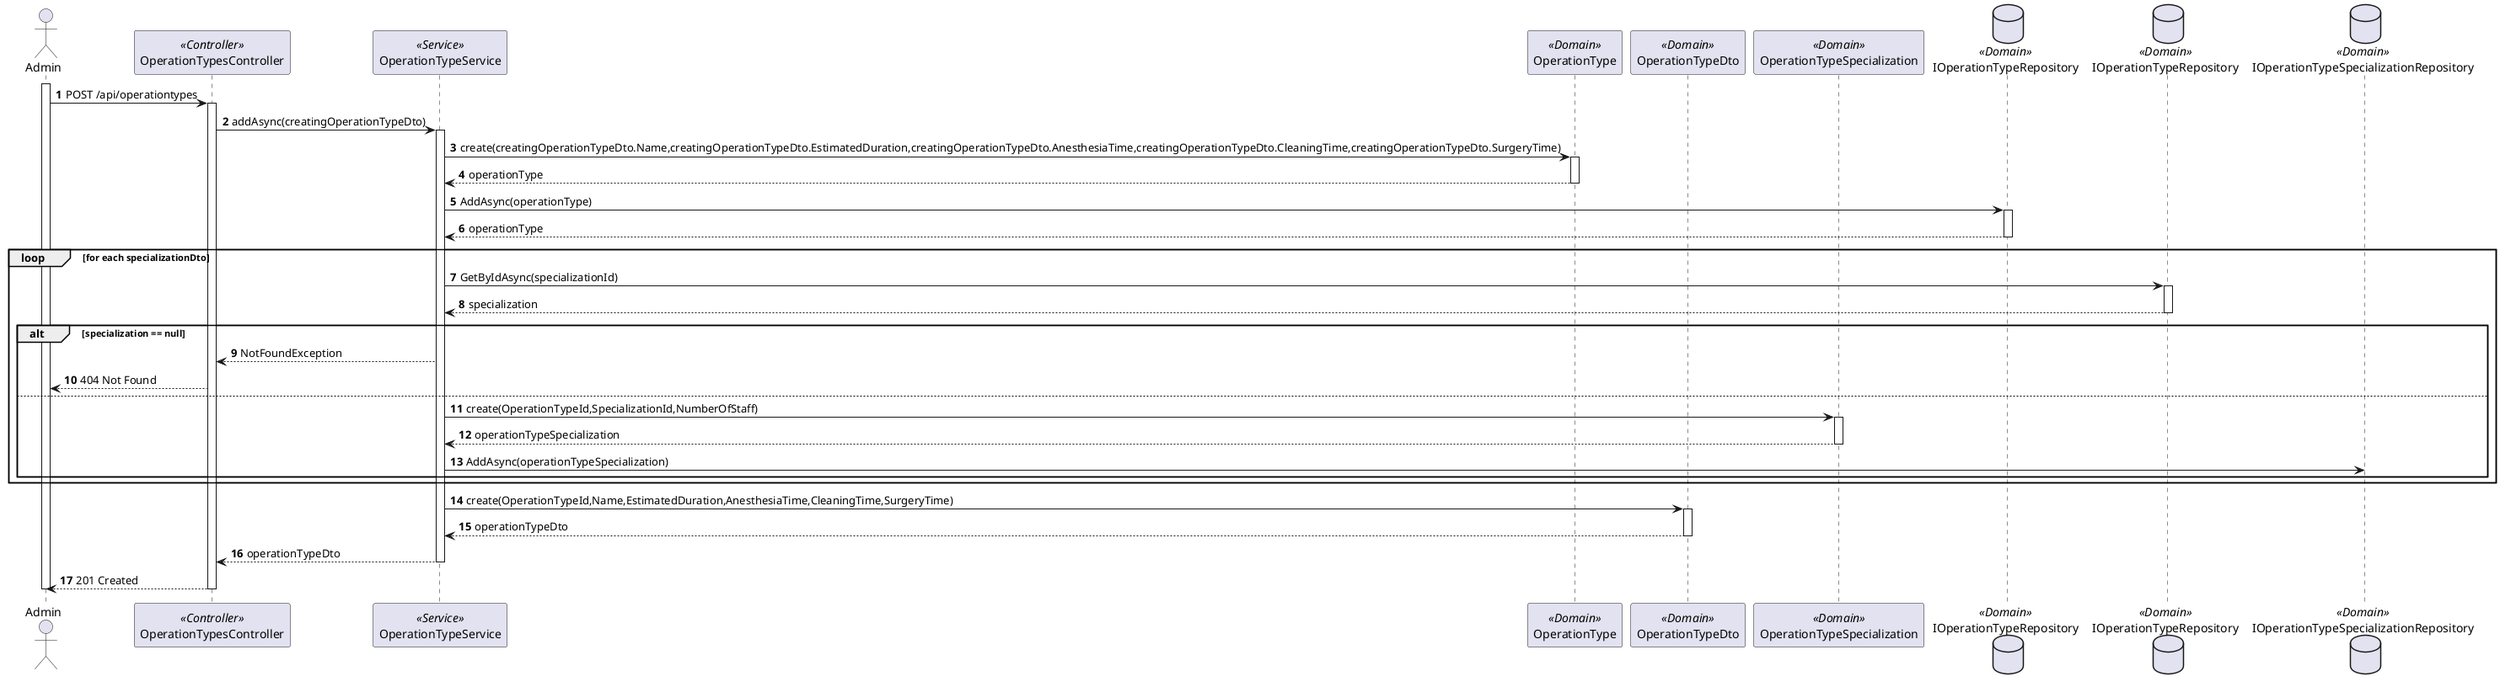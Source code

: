 @startuml process-view-2
autonumber

actor "Admin" as Admin
participant "OperationTypesController" as Controller <<Controller>>
participant "OperationTypeService" as Service <<Service>>
participant "OperationType" as OperationType <<Domain>>
participant "OperationTypeDto" as OperationTypeDto <<Domain>>
participant "OperationTypeSpecialization" as OperationTypeSpecialization <<Domain>>
database "IOperationTypeRepository" as Repository <<Domain>>
database "IOperationTypeRepository" as SpecializationRepository <<Domain>>
database "IOperationTypeSpecializationRepository" as OperationTypeSpecializationRepository <<Domain>>

activate Admin
    Admin-> Controller : POST /api/operationtypes

    activate Controller

        Controller -> Service : addAsync(creatingOperationTypeDto)

        activate Service

            Service -> OperationType : create(creatingOperationTypeDto.Name,creatingOperationTypeDto.EstimatedDuration,creatingOperationTypeDto.AnesthesiaTime,creatingOperationTypeDto.CleaningTime,creatingOperationTypeDto.SurgeryTime)

            activate OperationType

                OperationType --> Service : operationType

            deactivate OperationType

            Service  -> Repository : AddAsync(operationType)

            activate Repository

                Repository --> Service : operationType

            deactivate Repository

            loop for each specializationDto

                Service -> SpecializationRepository : GetByIdAsync(specializationId)

                activate SpecializationRepository

                    SpecializationRepository --> Service : specialization

                deactivate SpecializationRepository

                alt specialization == null 

                    Service --> Controller : NotFoundException

                    Admin <-- Controller : 404 Not Found

                else 
                
                    Service -> OperationTypeSpecialization : create(OperationTypeId,SpecializationId,NumberOfStaff)

                    activate OperationTypeSpecialization

                        OperationTypeSpecialization --> Service : operationTypeSpecialization

                    deactivate OperationTypeSpecialization

                    Service  -> OperationTypeSpecializationRepository : AddAsync(operationTypeSpecialization)

                end

            end

            Service -> OperationTypeDto : create(OperationTypeId,Name,EstimatedDuration,AnesthesiaTime,CleaningTime,SurgeryTime)

            activate OperationTypeDto

                OperationTypeDto --> Service : operationTypeDto

            deactivate OperationTypeDto

            Service --> Controller : operationTypeDto

        deactivate Service

        Admin <-- Controller : 201 Created

    deactivate Controller

deactivate Admin


@enduml